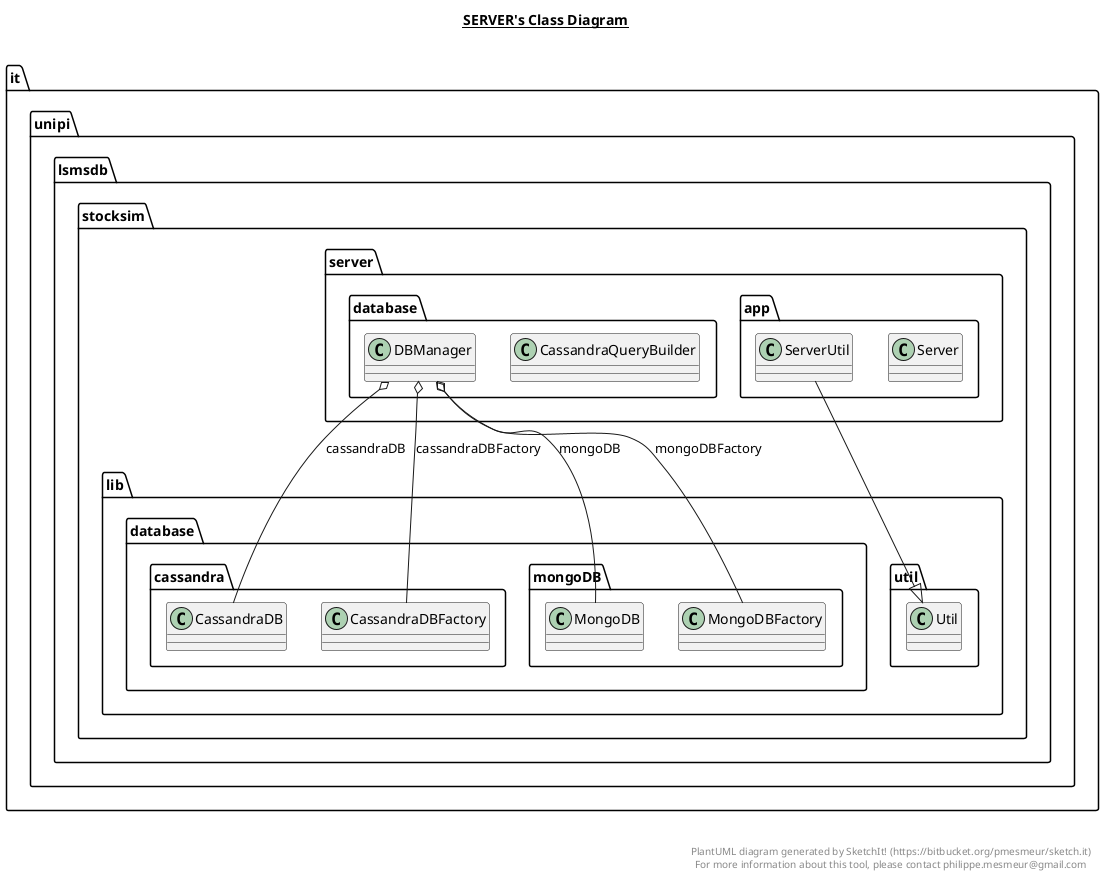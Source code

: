 @startuml

title __SERVER's Class Diagram__\n

  namespace it.unipi.lsmsdb.stocksim.server.app {
    class it.unipi.lsmsdb.stocksim.server.app.Server {
    }
  }
  

  namespace it.unipi.lsmsdb.stocksim.server.app {
    class it.unipi.lsmsdb.stocksim.server.app.ServerUtil {
    }
  }
  

  namespace it.unipi.lsmsdb.stocksim.server.database {
    class it.unipi.lsmsdb.stocksim.server.database.CassandraQueryBuilder {
    }
  }
  

  namespace it.unipi.lsmsdb.stocksim.server.database {
    class it.unipi.lsmsdb.stocksim.server.database.DBManager {
    }
  }
  

  it.unipi.lsmsdb.stocksim.server.app.ServerUtil -up-|> it.unipi.lsmsdb.stocksim.lib.util.Util
  it.unipi.lsmsdb.stocksim.server.database.DBManager o-- it.unipi.lsmsdb.stocksim.lib.database.cassandra.CassandraDB : cassandraDB
  it.unipi.lsmsdb.stocksim.server.database.DBManager o-- it.unipi.lsmsdb.stocksim.lib.database.cassandra.CassandraDBFactory : cassandraDBFactory
  it.unipi.lsmsdb.stocksim.server.database.DBManager o-- it.unipi.lsmsdb.stocksim.lib.database.mongoDB.MongoDB : mongoDB
  it.unipi.lsmsdb.stocksim.server.database.DBManager o-- it.unipi.lsmsdb.stocksim.lib.database.mongoDB.MongoDBFactory : mongoDBFactory


right footer


PlantUML diagram generated by SketchIt! (https://bitbucket.org/pmesmeur/sketch.it)
For more information about this tool, please contact philippe.mesmeur@gmail.com
endfooter

@enduml
